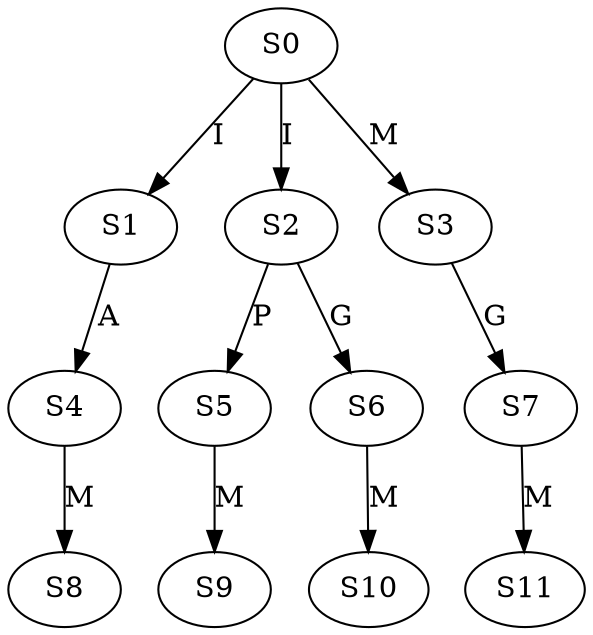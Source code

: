 strict digraph  {
	S0 -> S1 [ label = I ];
	S0 -> S2 [ label = I ];
	S0 -> S3 [ label = M ];
	S1 -> S4 [ label = A ];
	S2 -> S5 [ label = P ];
	S2 -> S6 [ label = G ];
	S3 -> S7 [ label = G ];
	S4 -> S8 [ label = M ];
	S5 -> S9 [ label = M ];
	S6 -> S10 [ label = M ];
	S7 -> S11 [ label = M ];
}

